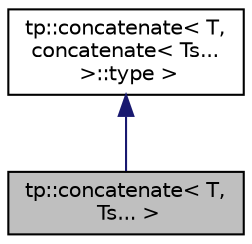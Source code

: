 digraph "tp::concatenate&lt; T, Ts... &gt;"
{
 // LATEX_PDF_SIZE
  edge [fontname="Helvetica",fontsize="10",labelfontname="Helvetica",labelfontsize="10"];
  node [fontname="Helvetica",fontsize="10",shape=record];
  Node1 [label="tp::concatenate\< T,\l Ts... \>",height=0.2,width=0.4,color="black", fillcolor="grey75", style="filled", fontcolor="black",tooltip=" "];
  Node2 -> Node1 [dir="back",color="midnightblue",fontsize="10",style="solid",fontname="Helvetica"];
  Node2 [label="tp::concatenate\< T,\l concatenate\< Ts...\l \>::type \>",height=0.2,width=0.4,color="black", fillcolor="white", style="filled",URL="$structtp_1_1concatenate.html",tooltip=" "];
}
